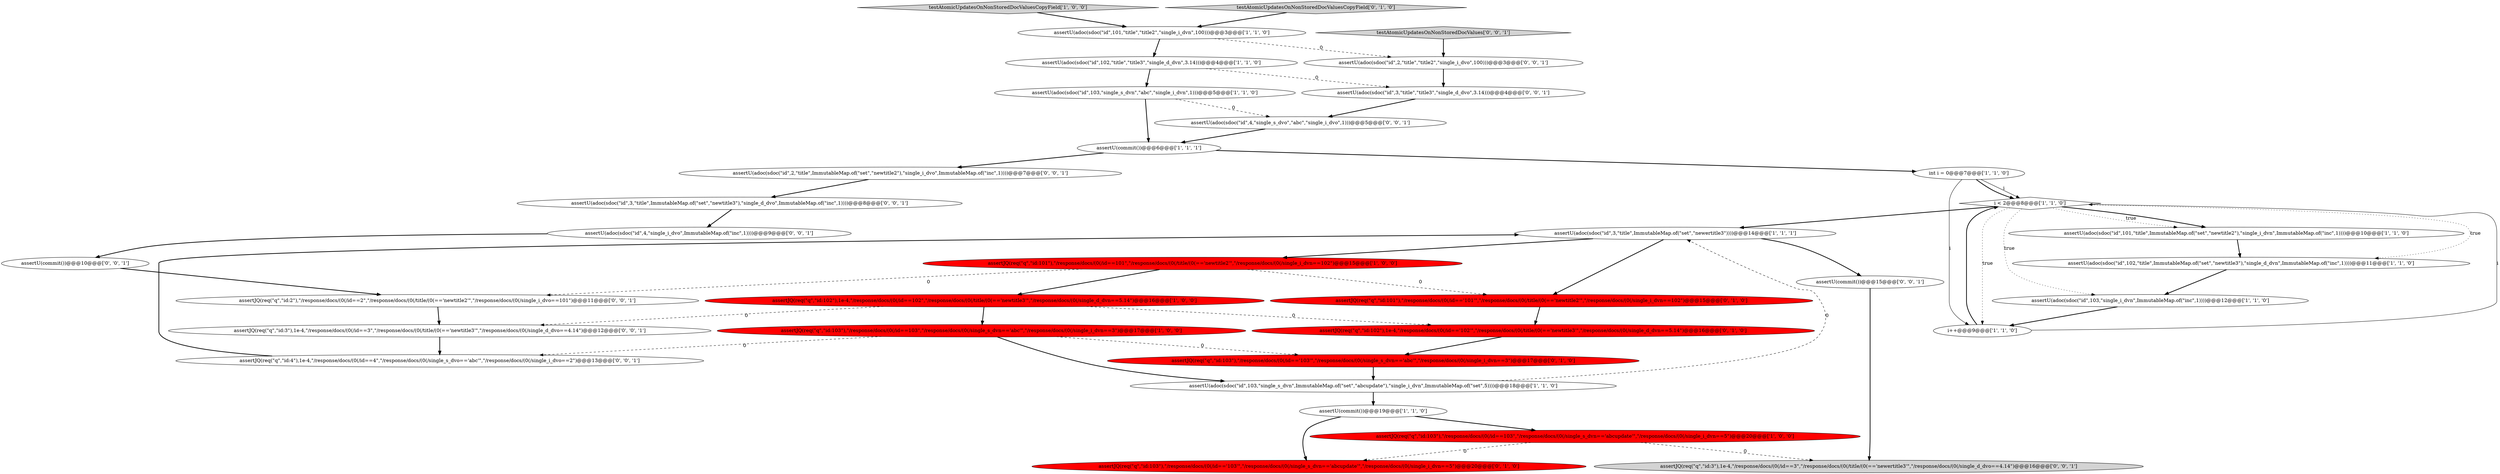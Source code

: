 digraph {
18 [style = filled, label = "assertJQ(req(\"q\",\"id:103\"),\"/response/docs/(0(/id=='103'\",\"/response/docs/(0(/single_s_dvn=='abcupdate'\",\"/response/docs/(0(/single_i_dvn==5\")@@@20@@@['0', '1', '0']", fillcolor = red, shape = ellipse image = "AAA1AAABBB2BBB"];
24 [style = filled, label = "assertU(adoc(sdoc(\"id\",4,\"single_i_dvo\",ImmutableMap.of(\"inc\",1))))@@@9@@@['0', '0', '1']", fillcolor = white, shape = ellipse image = "AAA0AAABBB3BBB"];
30 [style = filled, label = "assertU(adoc(sdoc(\"id\",4,\"single_s_dvo\",\"abc\",\"single_i_dvo\",1)))@@@5@@@['0', '0', '1']", fillcolor = white, shape = ellipse image = "AAA0AAABBB3BBB"];
5 [style = filled, label = "assertJQ(req(\"q\",\"id:103\"),\"/response/docs/(0(/id==103\",\"/response/docs/(0(/single_s_dvn=='abcupdate'\",\"/response/docs/(0(/single_i_dvn==5\")@@@20@@@['1', '0', '0']", fillcolor = red, shape = ellipse image = "AAA1AAABBB1BBB"];
1 [style = filled, label = "assertU(adoc(sdoc(\"id\",102,\"title\",ImmutableMap.of(\"set\",\"newtitle3\"),\"single_d_dvn\",ImmutableMap.of(\"inc\",1))))@@@11@@@['1', '1', '0']", fillcolor = white, shape = ellipse image = "AAA0AAABBB1BBB"];
17 [style = filled, label = "assertJQ(req(\"q\",\"id:101\"),\"/response/docs/(0(/id==101\",\"/response/docs/(0(/title/(0(=='newtitle2'\",\"/response/docs/(0(/single_i_dvn==102\")@@@15@@@['1', '0', '0']", fillcolor = red, shape = ellipse image = "AAA1AAABBB1BBB"];
20 [style = filled, label = "assertJQ(req(\"q\",\"id:102\"),1e-4,\"/response/docs/(0(/id=='102'\",\"/response/docs/(0(/title/(0(=='newtitle3'\",\"/response/docs/(0(/single_d_dvn==5.14\")@@@16@@@['0', '1', '0']", fillcolor = red, shape = ellipse image = "AAA1AAABBB2BBB"];
12 [style = filled, label = "i < 2@@@8@@@['1', '1', '0']", fillcolor = white, shape = diamond image = "AAA0AAABBB1BBB"];
16 [style = filled, label = "i++@@@9@@@['1', '1', '0']", fillcolor = white, shape = ellipse image = "AAA0AAABBB1BBB"];
14 [style = filled, label = "assertU(adoc(sdoc(\"id\",101,\"title\",ImmutableMap.of(\"set\",\"newtitle2\"),\"single_i_dvn\",ImmutableMap.of(\"inc\",1))))@@@10@@@['1', '1', '0']", fillcolor = white, shape = ellipse image = "AAA0AAABBB1BBB"];
10 [style = filled, label = "assertU(commit())@@@19@@@['1', '1', '0']", fillcolor = white, shape = ellipse image = "AAA0AAABBB1BBB"];
15 [style = filled, label = "assertU(adoc(sdoc(\"id\",101,\"title\",\"title2\",\"single_i_dvn\",100)))@@@3@@@['1', '1', '0']", fillcolor = white, shape = ellipse image = "AAA0AAABBB1BBB"];
22 [style = filled, label = "assertJQ(req(\"q\",\"id:103\"),\"/response/docs/(0(/id=='103'\",\"/response/docs/(0(/single_s_dvn=='abc'\",\"/response/docs/(0(/single_i_dvn==3\")@@@17@@@['0', '1', '0']", fillcolor = red, shape = ellipse image = "AAA1AAABBB2BBB"];
26 [style = filled, label = "assertJQ(req(\"q\",\"id:3\"),1e-4,\"/response/docs/(0(/id==3\",\"/response/docs/(0(/title/(0(=='newtitle3'\",\"/response/docs/(0(/single_d_dvo==4.14\")@@@12@@@['0', '0', '1']", fillcolor = white, shape = ellipse image = "AAA0AAABBB3BBB"];
4 [style = filled, label = "assertU(adoc(sdoc(\"id\",102,\"title\",\"title3\",\"single_d_dvn\",3.14)))@@@4@@@['1', '1', '0']", fillcolor = white, shape = ellipse image = "AAA0AAABBB1BBB"];
7 [style = filled, label = "assertU(adoc(sdoc(\"id\",103,\"single_s_dvn\",\"abc\",\"single_i_dvn\",1)))@@@5@@@['1', '1', '0']", fillcolor = white, shape = ellipse image = "AAA0AAABBB1BBB"];
35 [style = filled, label = "assertJQ(req(\"q\",\"id:2\"),\"/response/docs/(0(/id==2\",\"/response/docs/(0(/title/(0(=='newtitle2'\",\"/response/docs/(0(/single_i_dvo==101\")@@@11@@@['0', '0', '1']", fillcolor = white, shape = ellipse image = "AAA0AAABBB3BBB"];
13 [style = filled, label = "assertU(adoc(sdoc(\"id\",103,\"single_s_dvn\",ImmutableMap.of(\"set\",\"abcupdate\"),\"single_i_dvn\",ImmutableMap.of(\"set\",5))))@@@18@@@['1', '1', '0']", fillcolor = white, shape = ellipse image = "AAA0AAABBB1BBB"];
3 [style = filled, label = "testAtomicUpdatesOnNonStoredDocValuesCopyField['1', '0', '0']", fillcolor = lightgray, shape = diamond image = "AAA0AAABBB1BBB"];
28 [style = filled, label = "assertJQ(req(\"q\",\"id:3\"),1e-4,\"/response/docs/(0(/id==3\",\"/response/docs/(0(/title/(0(=='newertitle3'\",\"/response/docs/(0(/single_d_dvo==4.14\")@@@16@@@['0', '0', '1']", fillcolor = lightgray, shape = ellipse image = "AAA0AAABBB3BBB"];
31 [style = filled, label = "assertU(adoc(sdoc(\"id\",2,\"title\",ImmutableMap.of(\"set\",\"newtitle2\"),\"single_i_dvo\",ImmutableMap.of(\"inc\",1))))@@@7@@@['0', '0', '1']", fillcolor = white, shape = ellipse image = "AAA0AAABBB3BBB"];
6 [style = filled, label = "assertU(adoc(sdoc(\"id\",103,\"single_i_dvn\",ImmutableMap.of(\"inc\",1))))@@@12@@@['1', '1', '0']", fillcolor = white, shape = ellipse image = "AAA0AAABBB1BBB"];
11 [style = filled, label = "assertJQ(req(\"q\",\"id:102\"),1e-4,\"/response/docs/(0(/id==102\",\"/response/docs/(0(/title/(0(=='newtitle3'\",\"/response/docs/(0(/single_d_dvn==5.14\")@@@16@@@['1', '0', '0']", fillcolor = red, shape = ellipse image = "AAA1AAABBB1BBB"];
23 [style = filled, label = "assertU(commit())@@@15@@@['0', '0', '1']", fillcolor = white, shape = ellipse image = "AAA0AAABBB3BBB"];
27 [style = filled, label = "assertU(adoc(sdoc(\"id\",2,\"title\",\"title2\",\"single_i_dvo\",100)))@@@3@@@['0', '0', '1']", fillcolor = white, shape = ellipse image = "AAA0AAABBB3BBB"];
2 [style = filled, label = "assertU(adoc(sdoc(\"id\",3,\"title\",ImmutableMap.of(\"set\",\"newertitle3\"))))@@@14@@@['1', '1', '1']", fillcolor = white, shape = ellipse image = "AAA0AAABBB1BBB"];
8 [style = filled, label = "assertJQ(req(\"q\",\"id:103\"),\"/response/docs/(0(/id==103\",\"/response/docs/(0(/single_s_dvn=='abc'\",\"/response/docs/(0(/single_i_dvn==3\")@@@17@@@['1', '0', '0']", fillcolor = red, shape = ellipse image = "AAA1AAABBB1BBB"];
21 [style = filled, label = "assertJQ(req(\"q\",\"id:101\"),\"/response/docs/(0(/id=='101'\",\"/response/docs/(0(/title/(0(=='newtitle2'\",\"/response/docs/(0(/single_i_dvn==102\")@@@15@@@['0', '1', '0']", fillcolor = red, shape = ellipse image = "AAA1AAABBB2BBB"];
25 [style = filled, label = "assertU(commit())@@@10@@@['0', '0', '1']", fillcolor = white, shape = ellipse image = "AAA0AAABBB3BBB"];
34 [style = filled, label = "assertU(adoc(sdoc(\"id\",3,\"title\",ImmutableMap.of(\"set\",\"newtitle3\"),\"single_d_dvo\",ImmutableMap.of(\"inc\",1))))@@@8@@@['0', '0', '1']", fillcolor = white, shape = ellipse image = "AAA0AAABBB3BBB"];
29 [style = filled, label = "testAtomicUpdatesOnNonStoredDocValues['0', '0', '1']", fillcolor = lightgray, shape = diamond image = "AAA0AAABBB3BBB"];
33 [style = filled, label = "assertU(adoc(sdoc(\"id\",3,\"title\",\"title3\",\"single_d_dvo\",3.14)))@@@4@@@['0', '0', '1']", fillcolor = white, shape = ellipse image = "AAA0AAABBB3BBB"];
0 [style = filled, label = "int i = 0@@@7@@@['1', '1', '0']", fillcolor = white, shape = ellipse image = "AAA0AAABBB1BBB"];
19 [style = filled, label = "testAtomicUpdatesOnNonStoredDocValuesCopyField['0', '1', '0']", fillcolor = lightgray, shape = diamond image = "AAA0AAABBB2BBB"];
32 [style = filled, label = "assertJQ(req(\"q\",\"id:4\"),1e-4,\"/response/docs/(0(/id==4\",\"/response/docs/(0(/single_s_dvo=='abc'\",\"/response/docs/(0(/single_i_dvo==2\")@@@13@@@['0', '0', '1']", fillcolor = white, shape = ellipse image = "AAA0AAABBB3BBB"];
9 [style = filled, label = "assertU(commit())@@@6@@@['1', '1', '1']", fillcolor = white, shape = ellipse image = "AAA0AAABBB1BBB"];
2->17 [style = bold, label=""];
13->10 [style = bold, label=""];
10->18 [style = bold, label=""];
11->20 [style = dashed, label="0"];
26->32 [style = bold, label=""];
9->0 [style = bold, label=""];
0->12 [style = solid, label="i"];
9->31 [style = bold, label=""];
0->12 [style = bold, label=""];
17->35 [style = dashed, label="0"];
11->26 [style = dashed, label="0"];
8->32 [style = dashed, label="0"];
12->1 [style = dotted, label="true"];
30->9 [style = bold, label=""];
3->15 [style = bold, label=""];
5->18 [style = dashed, label="0"];
25->35 [style = bold, label=""];
17->21 [style = dashed, label="0"];
32->2 [style = bold, label=""];
4->33 [style = dashed, label="0"];
4->7 [style = bold, label=""];
14->1 [style = bold, label=""];
31->34 [style = bold, label=""];
20->22 [style = bold, label=""];
23->28 [style = bold, label=""];
7->9 [style = bold, label=""];
2->23 [style = bold, label=""];
8->22 [style = dashed, label="0"];
29->27 [style = bold, label=""];
12->14 [style = dotted, label="true"];
12->2 [style = bold, label=""];
1->6 [style = bold, label=""];
5->28 [style = dashed, label="0"];
21->20 [style = bold, label=""];
10->5 [style = bold, label=""];
34->24 [style = bold, label=""];
12->16 [style = dotted, label="true"];
0->16 [style = solid, label="i"];
12->6 [style = dotted, label="true"];
6->16 [style = bold, label=""];
2->21 [style = bold, label=""];
24->25 [style = bold, label=""];
13->2 [style = dashed, label="0"];
7->30 [style = dashed, label="0"];
12->14 [style = bold, label=""];
15->4 [style = bold, label=""];
33->30 [style = bold, label=""];
11->8 [style = bold, label=""];
16->12 [style = solid, label="i"];
15->27 [style = dashed, label="0"];
27->33 [style = bold, label=""];
19->15 [style = bold, label=""];
16->12 [style = bold, label=""];
35->26 [style = bold, label=""];
22->13 [style = bold, label=""];
8->13 [style = bold, label=""];
17->11 [style = bold, label=""];
}
